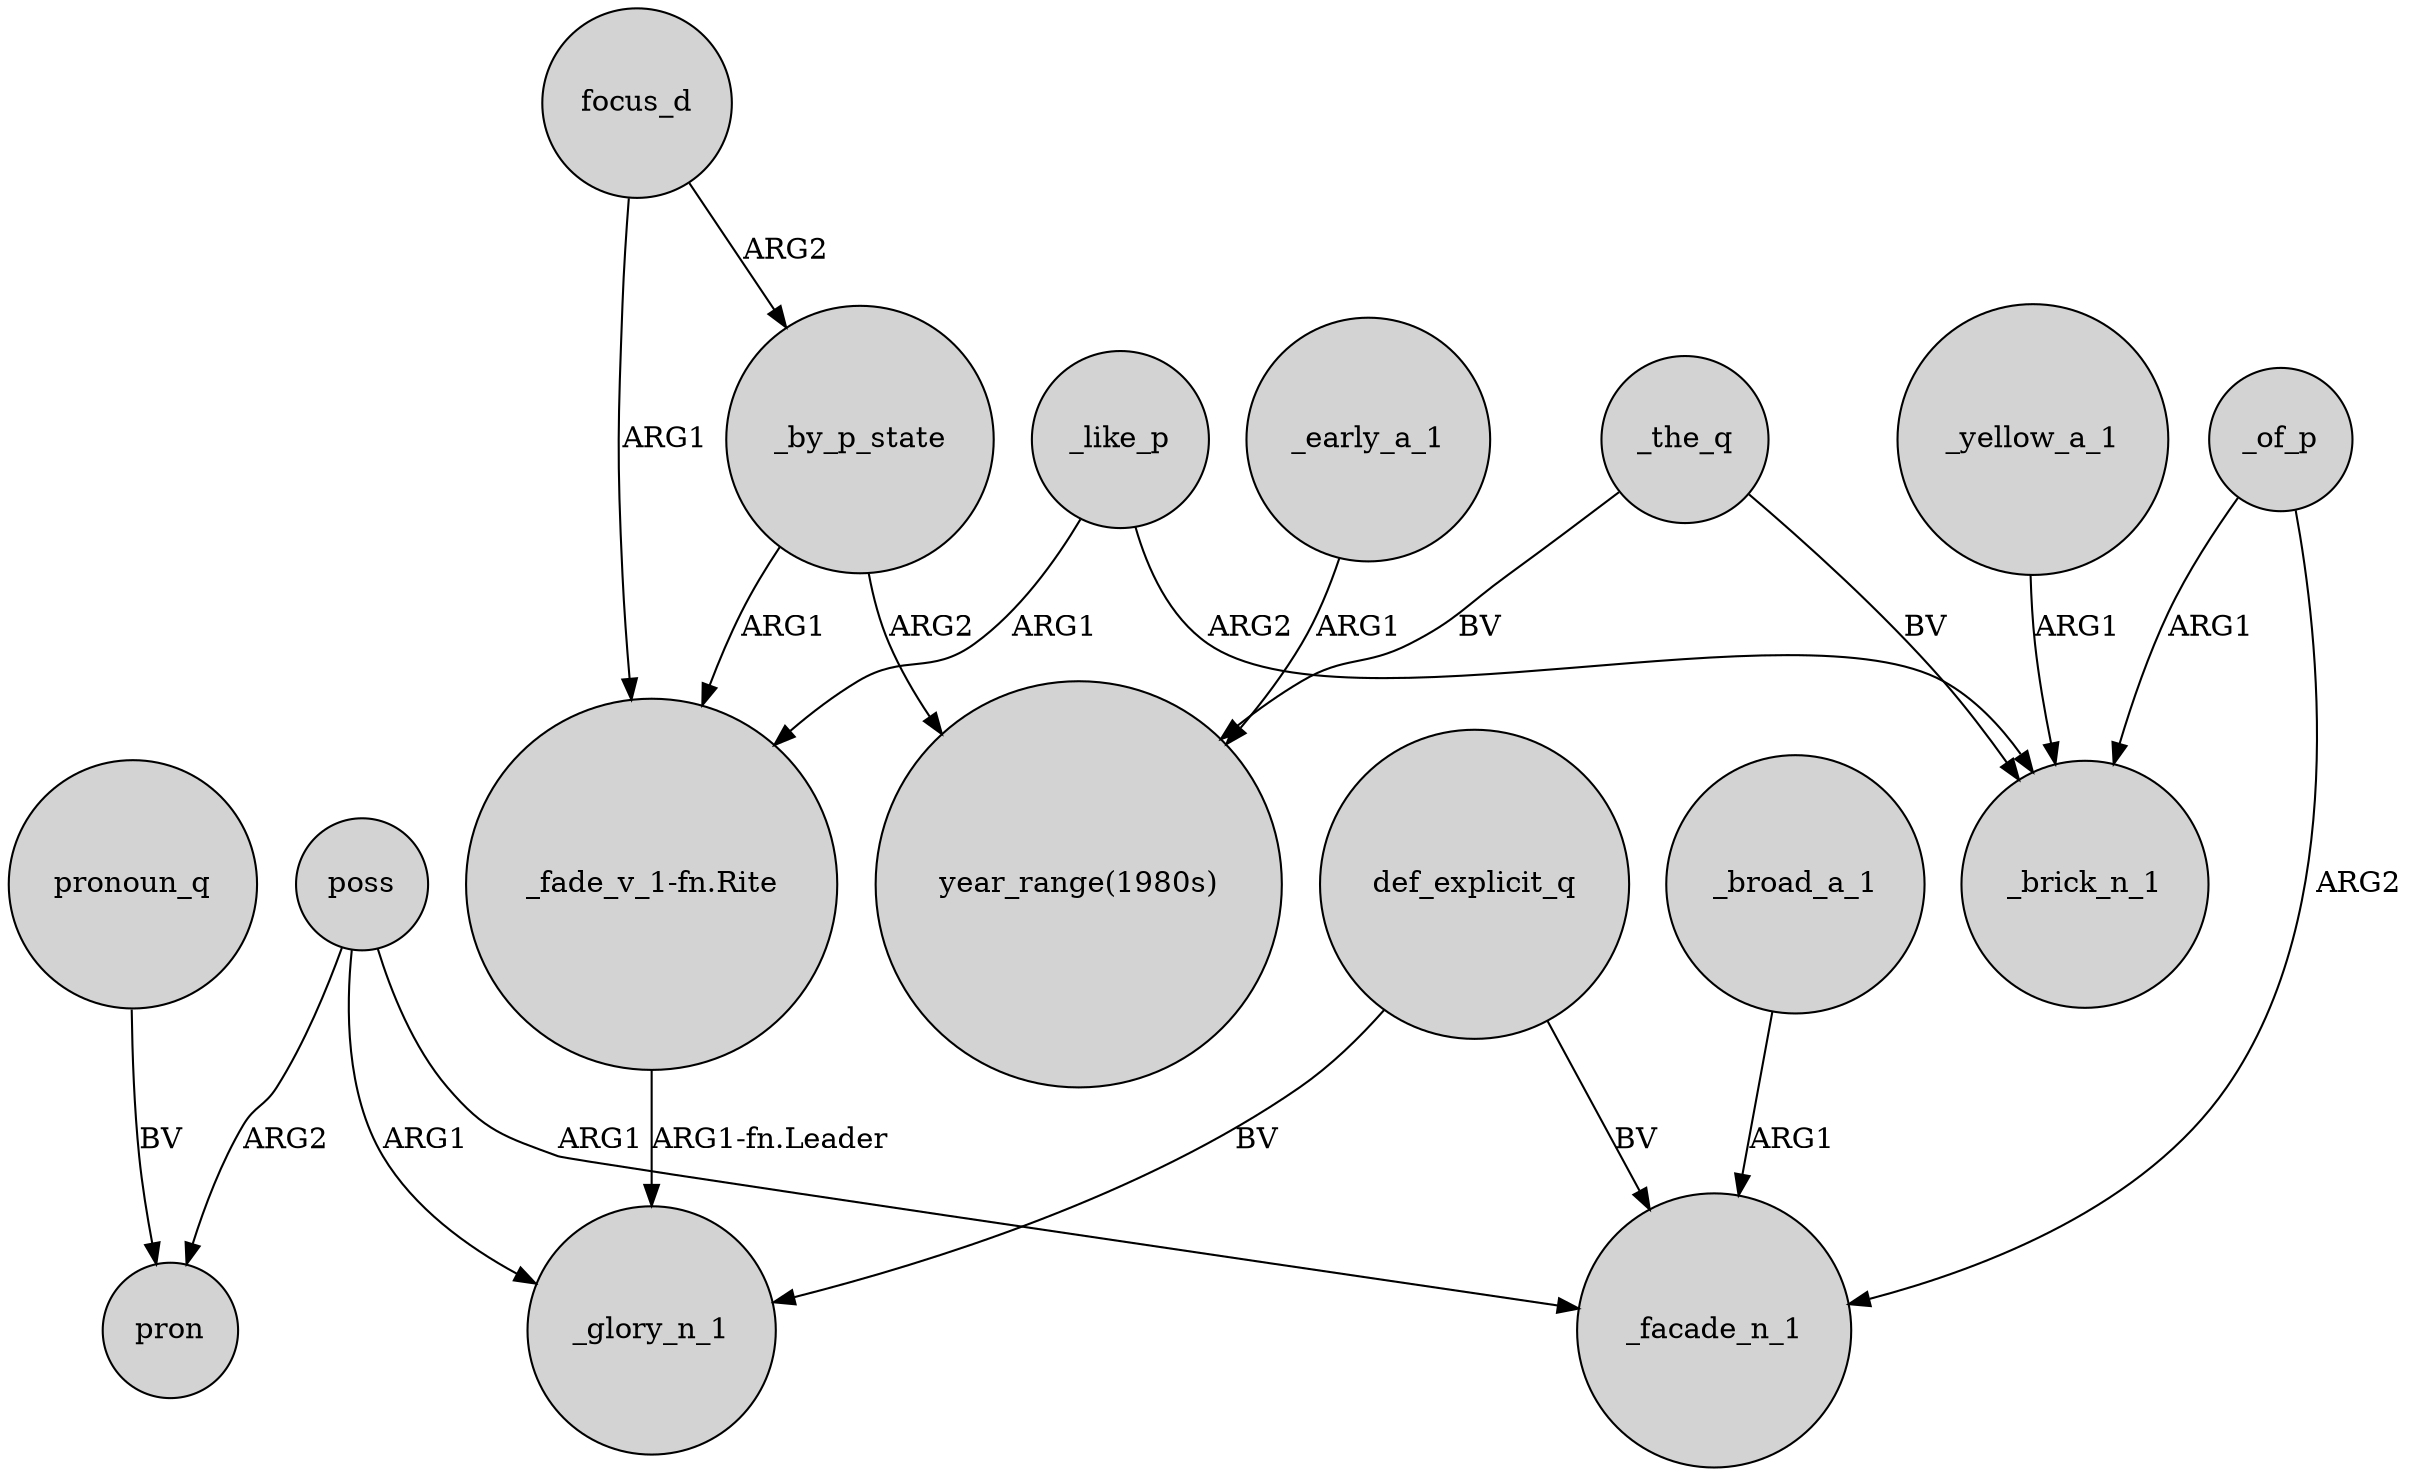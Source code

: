 digraph {
	node [shape=circle style=filled]
	focus_d -> "_fade_v_1-fn.Rite" [label=ARG1]
	_by_p_state -> "_fade_v_1-fn.Rite" [label=ARG1]
	poss -> _facade_n_1 [label=ARG1]
	_like_p -> _brick_n_1 [label=ARG2]
	focus_d -> _by_p_state [label=ARG2]
	def_explicit_q -> _glory_n_1 [label=BV]
	"_fade_v_1-fn.Rite" -> _glory_n_1 [label="ARG1-fn.Leader"]
	_by_p_state -> "year_range(1980s)" [label=ARG2]
	_of_p -> _brick_n_1 [label=ARG1]
	_like_p -> "_fade_v_1-fn.Rite" [label=ARG1]
	_of_p -> _facade_n_1 [label=ARG2]
	_broad_a_1 -> _facade_n_1 [label=ARG1]
	def_explicit_q -> _facade_n_1 [label=BV]
	poss -> pron [label=ARG2]
	_the_q -> _brick_n_1 [label=BV]
	_yellow_a_1 -> _brick_n_1 [label=ARG1]
	_the_q -> "year_range(1980s)" [label=BV]
	pronoun_q -> pron [label=BV]
	_early_a_1 -> "year_range(1980s)" [label=ARG1]
	poss -> _glory_n_1 [label=ARG1]
}
